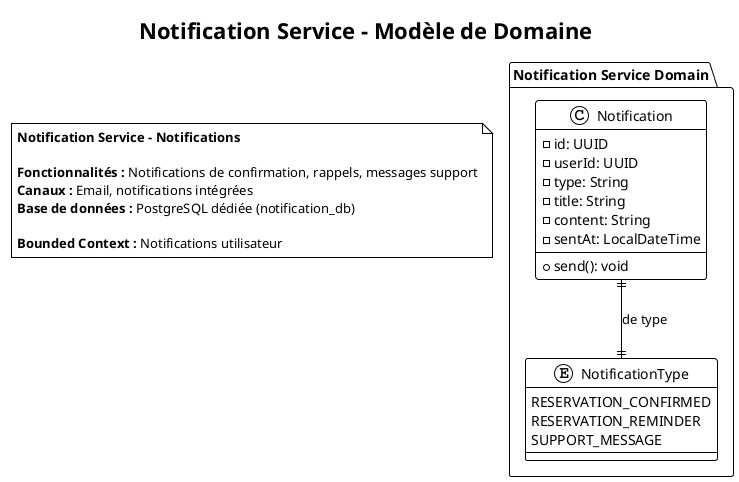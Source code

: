@startuml Notification Service - Diagramme de Classes
!theme plain
' Configuration pour format A4 portrait
' skinparam direction top to bottom
' skinparam ranksep 30
' skinparam nodesep 15
' skinparam dpi 300
' skinparam fontSize 10
' skinparam componentFontSize 9

title Notification Service - Modèle de Domaine

package "Notification Service Domain" {
  class Notification {
    -id: UUID
    -userId: UUID
    -type: String
    -title: String
    -content: String
    -sentAt: LocalDateTime
    --
    +send(): void
  }
  
  enum NotificationType {
    RESERVATION_CONFIRMED
    RESERVATION_REMINDER
    SUPPORT_MESSAGE
  }
  
  ' Relations
  Notification ||--|| NotificationType : "de type"
}

note as architecture_note
  **Notification Service - Notifications**
  
  **Fonctionnalités :** Notifications de confirmation, rappels, messages support
  **Canaux :** Email, notifications intégrées
  **Base de données :** PostgreSQL dédiée (notification_db)
  
  **Bounded Context :** Notifications utilisateur
end note

@enduml